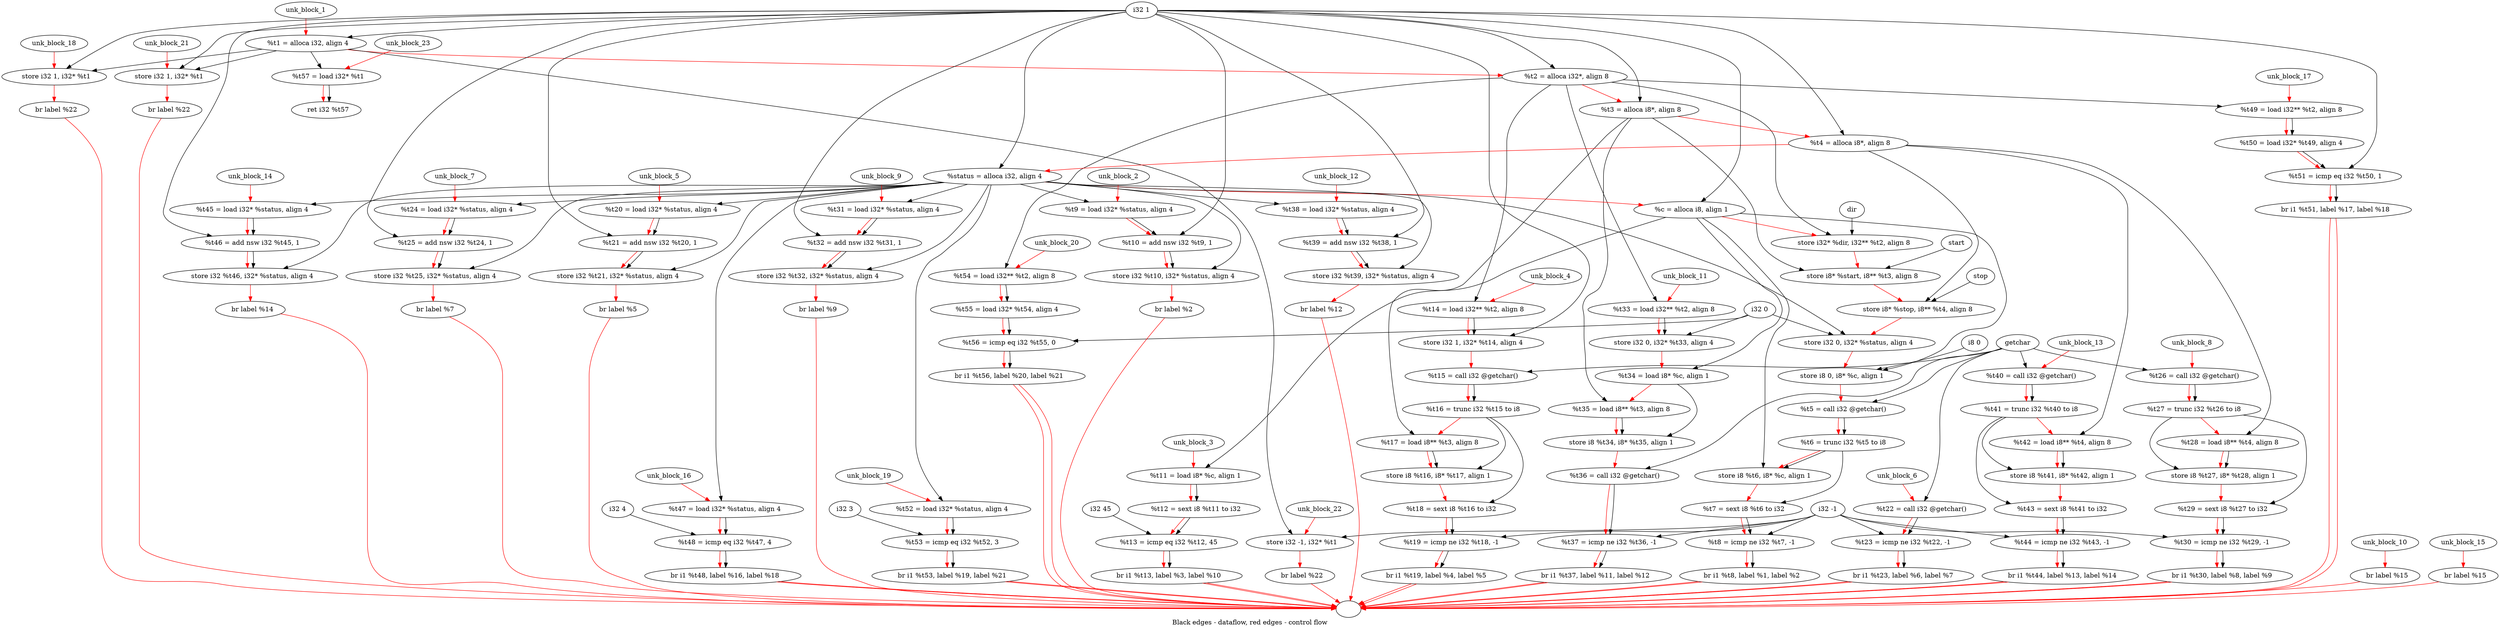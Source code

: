 digraph G {
compound=true
label="Black edges - dataflow, red edges - control flow"
"t1" [label="  %t1 = alloca i32, align 4"]
"t2" [label="  %t2 = alloca i32*, align 8"]
"t3" [label="  %t3 = alloca i8*, align 8"]
"t4" [label="  %t4 = alloca i8*, align 8"]
"status" [label="  %status = alloca i32, align 4"]
"c" [label="  %c = alloca i8, align 1"]
"_1" [label="  store i32* %dir, i32** %t2, align 8"]
"_2" [label="  store i8* %start, i8** %t3, align 8"]
"_3" [label="  store i8* %stop, i8** %t4, align 8"]
"_4" [label="  store i32 0, i32* %status, align 4"]
"_5" [label="  store i8 0, i8* %c, align 1"]
"t5" [label="  %t5 = call i32 @getchar()"]
"t6" [label="  %t6 = trunc i32 %t5 to i8"]
"_6" [label="  store i8 %t6, i8* %c, align 1"]
"t7" [label="  %t7 = sext i8 %t6 to i32"]
"t8" [label="  %t8 = icmp ne i32 %t7, -1"]
"_7" [label="  br i1 %t8, label %1, label %2"]
"unk_block_1" -> "t1"[color=red]
"i32 1" -> "t1"
"t1" -> "t2"[color=red weight=2]
"i32 1" -> "t2"
"t2" -> "t3"[color=red weight=2]
"i32 1" -> "t3"
"t3" -> "t4"[color=red weight=2]
"i32 1" -> "t4"
"t4" -> "status"[color=red weight=2]
"i32 1" -> "status"
"status" -> "c"[color=red weight=2]
"i32 1" -> "c"
"c" -> "_1"[color=red weight=2]
"dir" -> "_1"
"t2" -> "_1"
"_1" -> "_2"[color=red weight=2]
"start" -> "_2"
"t3" -> "_2"
"_2" -> "_3"[color=red weight=2]
"stop" -> "_3"
"t4" -> "_3"
"_3" -> "_4"[color=red weight=2]
"i32 0" -> "_4"
"status" -> "_4"
"_4" -> "_5"[color=red weight=2]
"i8 0" -> "_5"
"c" -> "_5"
"_5" -> "t5"[color=red weight=2]
"getchar" -> "t5"
"t5" -> "t6"[color=red weight=2]
"t5" -> "t6"
"t6" -> "_6"[color=red weight=2]
"t6" -> "_6"
"c" -> "_6"
"_6" -> "t7"[color=red weight=2]
"t6" -> "t7"
"t7" -> "t8"[color=red weight=2]
"t7" -> "t8"
"i32 -1" -> "t8"
"t8" -> "_7"[color=red weight=2]
"t8" -> "_7"
"_7" -> ""[color=red]
"_7" -> ""[color=red]

"t9" [label="  %t9 = load i32* %status, align 4"]
"t10" [label="  %t10 = add nsw i32 %t9, 1"]
"_8" [label="  store i32 %t10, i32* %status, align 4"]
"_9" [label="  br label %2"]
"unk_block_2" -> "t9"[color=red]
"status" -> "t9"
"t9" -> "t10"[color=red weight=2]
"t9" -> "t10"
"i32 1" -> "t10"
"t10" -> "_8"[color=red weight=2]
"t10" -> "_8"
"status" -> "_8"
"_8" -> "_9"[color=red weight=2]
"_9" -> ""[color=red]

"t11" [label="  %t11 = load i8* %c, align 1"]
"t12" [label="  %t12 = sext i8 %t11 to i32"]
"t13" [label="  %t13 = icmp eq i32 %t12, 45"]
"_10" [label="  br i1 %t13, label %3, label %10"]
"unk_block_3" -> "t11"[color=red]
"c" -> "t11"
"t11" -> "t12"[color=red weight=2]
"t11" -> "t12"
"t12" -> "t13"[color=red weight=2]
"t12" -> "t13"
"i32 45" -> "t13"
"t13" -> "_10"[color=red weight=2]
"t13" -> "_10"
"_10" -> ""[color=red]
"_10" -> ""[color=red]

"t14" [label="  %t14 = load i32** %t2, align 8"]
"_11" [label="  store i32 1, i32* %t14, align 4"]
"t15" [label="  %t15 = call i32 @getchar()"]
"t16" [label="  %t16 = trunc i32 %t15 to i8"]
"t17" [label="  %t17 = load i8** %t3, align 8"]
"_12" [label="  store i8 %t16, i8* %t17, align 1"]
"t18" [label="  %t18 = sext i8 %t16 to i32"]
"t19" [label="  %t19 = icmp ne i32 %t18, -1"]
"_13" [label="  br i1 %t19, label %4, label %5"]
"unk_block_4" -> "t14"[color=red]
"t2" -> "t14"
"t14" -> "_11"[color=red weight=2]
"i32 1" -> "_11"
"t14" -> "_11"
"_11" -> "t15"[color=red weight=2]
"getchar" -> "t15"
"t15" -> "t16"[color=red weight=2]
"t15" -> "t16"
"t16" -> "t17"[color=red weight=2]
"t3" -> "t17"
"t17" -> "_12"[color=red weight=2]
"t16" -> "_12"
"t17" -> "_12"
"_12" -> "t18"[color=red weight=2]
"t16" -> "t18"
"t18" -> "t19"[color=red weight=2]
"t18" -> "t19"
"i32 -1" -> "t19"
"t19" -> "_13"[color=red weight=2]
"t19" -> "_13"
"_13" -> ""[color=red]
"_13" -> ""[color=red]

"t20" [label="  %t20 = load i32* %status, align 4"]
"t21" [label="  %t21 = add nsw i32 %t20, 1"]
"_14" [label="  store i32 %t21, i32* %status, align 4"]
"_15" [label="  br label %5"]
"unk_block_5" -> "t20"[color=red]
"status" -> "t20"
"t20" -> "t21"[color=red weight=2]
"t20" -> "t21"
"i32 1" -> "t21"
"t21" -> "_14"[color=red weight=2]
"t21" -> "_14"
"status" -> "_14"
"_14" -> "_15"[color=red weight=2]
"_15" -> ""[color=red]

"t22" [label="  %t22 = call i32 @getchar()"]
"t23" [label="  %t23 = icmp ne i32 %t22, -1"]
"_16" [label="  br i1 %t23, label %6, label %7"]
"unk_block_6" -> "t22"[color=red]
"getchar" -> "t22"
"t22" -> "t23"[color=red weight=2]
"t22" -> "t23"
"i32 -1" -> "t23"
"t23" -> "_16"[color=red weight=2]
"t23" -> "_16"
"_16" -> ""[color=red]
"_16" -> ""[color=red]

"t24" [label="  %t24 = load i32* %status, align 4"]
"t25" [label="  %t25 = add nsw i32 %t24, 1"]
"_17" [label="  store i32 %t25, i32* %status, align 4"]
"_18" [label="  br label %7"]
"unk_block_7" -> "t24"[color=red]
"status" -> "t24"
"t24" -> "t25"[color=red weight=2]
"t24" -> "t25"
"i32 1" -> "t25"
"t25" -> "_17"[color=red weight=2]
"t25" -> "_17"
"status" -> "_17"
"_17" -> "_18"[color=red weight=2]
"_18" -> ""[color=red]

"t26" [label="  %t26 = call i32 @getchar()"]
"t27" [label="  %t27 = trunc i32 %t26 to i8"]
"t28" [label="  %t28 = load i8** %t4, align 8"]
"_19" [label="  store i8 %t27, i8* %t28, align 1"]
"t29" [label="  %t29 = sext i8 %t27 to i32"]
"t30" [label="  %t30 = icmp ne i32 %t29, -1"]
"_20" [label="  br i1 %t30, label %8, label %9"]
"unk_block_8" -> "t26"[color=red]
"getchar" -> "t26"
"t26" -> "t27"[color=red weight=2]
"t26" -> "t27"
"t27" -> "t28"[color=red weight=2]
"t4" -> "t28"
"t28" -> "_19"[color=red weight=2]
"t27" -> "_19"
"t28" -> "_19"
"_19" -> "t29"[color=red weight=2]
"t27" -> "t29"
"t29" -> "t30"[color=red weight=2]
"t29" -> "t30"
"i32 -1" -> "t30"
"t30" -> "_20"[color=red weight=2]
"t30" -> "_20"
"_20" -> ""[color=red]
"_20" -> ""[color=red]

"t31" [label="  %t31 = load i32* %status, align 4"]
"t32" [label="  %t32 = add nsw i32 %t31, 1"]
"_21" [label="  store i32 %t32, i32* %status, align 4"]
"_22" [label="  br label %9"]
"unk_block_9" -> "t31"[color=red]
"status" -> "t31"
"t31" -> "t32"[color=red weight=2]
"t31" -> "t32"
"i32 1" -> "t32"
"t32" -> "_21"[color=red weight=2]
"t32" -> "_21"
"status" -> "_21"
"_21" -> "_22"[color=red weight=2]
"_22" -> ""[color=red]

"_23" [label="  br label %15"]
"unk_block_10" -> "_23"[color=red]
"_23" -> ""[color=red]

"t33" [label="  %t33 = load i32** %t2, align 8"]
"_24" [label="  store i32 0, i32* %t33, align 4"]
"t34" [label="  %t34 = load i8* %c, align 1"]
"t35" [label="  %t35 = load i8** %t3, align 8"]
"_25" [label="  store i8 %t34, i8* %t35, align 1"]
"t36" [label="  %t36 = call i32 @getchar()"]
"t37" [label="  %t37 = icmp ne i32 %t36, -1"]
"_26" [label="  br i1 %t37, label %11, label %12"]
"unk_block_11" -> "t33"[color=red]
"t2" -> "t33"
"t33" -> "_24"[color=red weight=2]
"i32 0" -> "_24"
"t33" -> "_24"
"_24" -> "t34"[color=red weight=2]
"c" -> "t34"
"t34" -> "t35"[color=red weight=2]
"t3" -> "t35"
"t35" -> "_25"[color=red weight=2]
"t34" -> "_25"
"t35" -> "_25"
"_25" -> "t36"[color=red weight=2]
"getchar" -> "t36"
"t36" -> "t37"[color=red weight=2]
"t36" -> "t37"
"i32 -1" -> "t37"
"t37" -> "_26"[color=red weight=2]
"t37" -> "_26"
"_26" -> ""[color=red]
"_26" -> ""[color=red]

"t38" [label="  %t38 = load i32* %status, align 4"]
"t39" [label="  %t39 = add nsw i32 %t38, 1"]
"_27" [label="  store i32 %t39, i32* %status, align 4"]
"_28" [label="  br label %12"]
"unk_block_12" -> "t38"[color=red]
"status" -> "t38"
"t38" -> "t39"[color=red weight=2]
"t38" -> "t39"
"i32 1" -> "t39"
"t39" -> "_27"[color=red weight=2]
"t39" -> "_27"
"status" -> "_27"
"_27" -> "_28"[color=red weight=2]
"_28" -> ""[color=red]

"t40" [label="  %t40 = call i32 @getchar()"]
"t41" [label="  %t41 = trunc i32 %t40 to i8"]
"t42" [label="  %t42 = load i8** %t4, align 8"]
"_29" [label="  store i8 %t41, i8* %t42, align 1"]
"t43" [label="  %t43 = sext i8 %t41 to i32"]
"t44" [label="  %t44 = icmp ne i32 %t43, -1"]
"_30" [label="  br i1 %t44, label %13, label %14"]
"unk_block_13" -> "t40"[color=red]
"getchar" -> "t40"
"t40" -> "t41"[color=red weight=2]
"t40" -> "t41"
"t41" -> "t42"[color=red weight=2]
"t4" -> "t42"
"t42" -> "_29"[color=red weight=2]
"t41" -> "_29"
"t42" -> "_29"
"_29" -> "t43"[color=red weight=2]
"t41" -> "t43"
"t43" -> "t44"[color=red weight=2]
"t43" -> "t44"
"i32 -1" -> "t44"
"t44" -> "_30"[color=red weight=2]
"t44" -> "_30"
"_30" -> ""[color=red]
"_30" -> ""[color=red]

"t45" [label="  %t45 = load i32* %status, align 4"]
"t46" [label="  %t46 = add nsw i32 %t45, 1"]
"_31" [label="  store i32 %t46, i32* %status, align 4"]
"_32" [label="  br label %14"]
"unk_block_14" -> "t45"[color=red]
"status" -> "t45"
"t45" -> "t46"[color=red weight=2]
"t45" -> "t46"
"i32 1" -> "t46"
"t46" -> "_31"[color=red weight=2]
"t46" -> "_31"
"status" -> "_31"
"_31" -> "_32"[color=red weight=2]
"_32" -> ""[color=red]

"_33" [label="  br label %15"]
"unk_block_15" -> "_33"[color=red]
"_33" -> ""[color=red]

"t47" [label="  %t47 = load i32* %status, align 4"]
"t48" [label="  %t48 = icmp eq i32 %t47, 4"]
"_34" [label="  br i1 %t48, label %16, label %18"]
"unk_block_16" -> "t47"[color=red]
"status" -> "t47"
"t47" -> "t48"[color=red weight=2]
"t47" -> "t48"
"i32 4" -> "t48"
"t48" -> "_34"[color=red weight=2]
"t48" -> "_34"
"_34" -> ""[color=red]
"_34" -> ""[color=red]

"t49" [label="  %t49 = load i32** %t2, align 8"]
"t50" [label="  %t50 = load i32* %t49, align 4"]
"t51" [label="  %t51 = icmp eq i32 %t50, 1"]
"_35" [label="  br i1 %t51, label %17, label %18"]
"unk_block_17" -> "t49"[color=red]
"t2" -> "t49"
"t49" -> "t50"[color=red weight=2]
"t49" -> "t50"
"t50" -> "t51"[color=red weight=2]
"t50" -> "t51"
"i32 1" -> "t51"
"t51" -> "_35"[color=red weight=2]
"t51" -> "_35"
"_35" -> ""[color=red]
"_35" -> ""[color=red]

"_36" [label="  store i32 1, i32* %t1"]
"_37" [label="  br label %22"]
"unk_block_18" -> "_36"[color=red]
"i32 1" -> "_36"
"t1" -> "_36"
"_36" -> "_37"[color=red weight=2]
"_37" -> ""[color=red]

"t52" [label="  %t52 = load i32* %status, align 4"]
"t53" [label="  %t53 = icmp eq i32 %t52, 3"]
"_38" [label="  br i1 %t53, label %19, label %21"]
"unk_block_19" -> "t52"[color=red]
"status" -> "t52"
"t52" -> "t53"[color=red weight=2]
"t52" -> "t53"
"i32 3" -> "t53"
"t53" -> "_38"[color=red weight=2]
"t53" -> "_38"
"_38" -> ""[color=red]
"_38" -> ""[color=red]

"t54" [label="  %t54 = load i32** %t2, align 8"]
"t55" [label="  %t55 = load i32* %t54, align 4"]
"t56" [label="  %t56 = icmp eq i32 %t55, 0"]
"_39" [label="  br i1 %t56, label %20, label %21"]
"unk_block_20" -> "t54"[color=red]
"t2" -> "t54"
"t54" -> "t55"[color=red weight=2]
"t54" -> "t55"
"t55" -> "t56"[color=red weight=2]
"t55" -> "t56"
"i32 0" -> "t56"
"t56" -> "_39"[color=red weight=2]
"t56" -> "_39"
"_39" -> ""[color=red]
"_39" -> ""[color=red]

"_40" [label="  store i32 1, i32* %t1"]
"_41" [label="  br label %22"]
"unk_block_21" -> "_40"[color=red]
"i32 1" -> "_40"
"t1" -> "_40"
"_40" -> "_41"[color=red weight=2]
"_41" -> ""[color=red]

"_42" [label="  store i32 -1, i32* %t1"]
"_43" [label="  br label %22"]
"unk_block_22" -> "_42"[color=red]
"i32 -1" -> "_42"
"t1" -> "_42"
"_42" -> "_43"[color=red weight=2]
"_43" -> ""[color=red]

"t57" [label="  %t57 = load i32* %t1"]
"_44" [label="  ret i32 %t57"]
"unk_block_23" -> "t57"[color=red]
"t1" -> "t57"
"t57" -> "_44"[color=red weight=2]
"t57" -> "_44"

}
